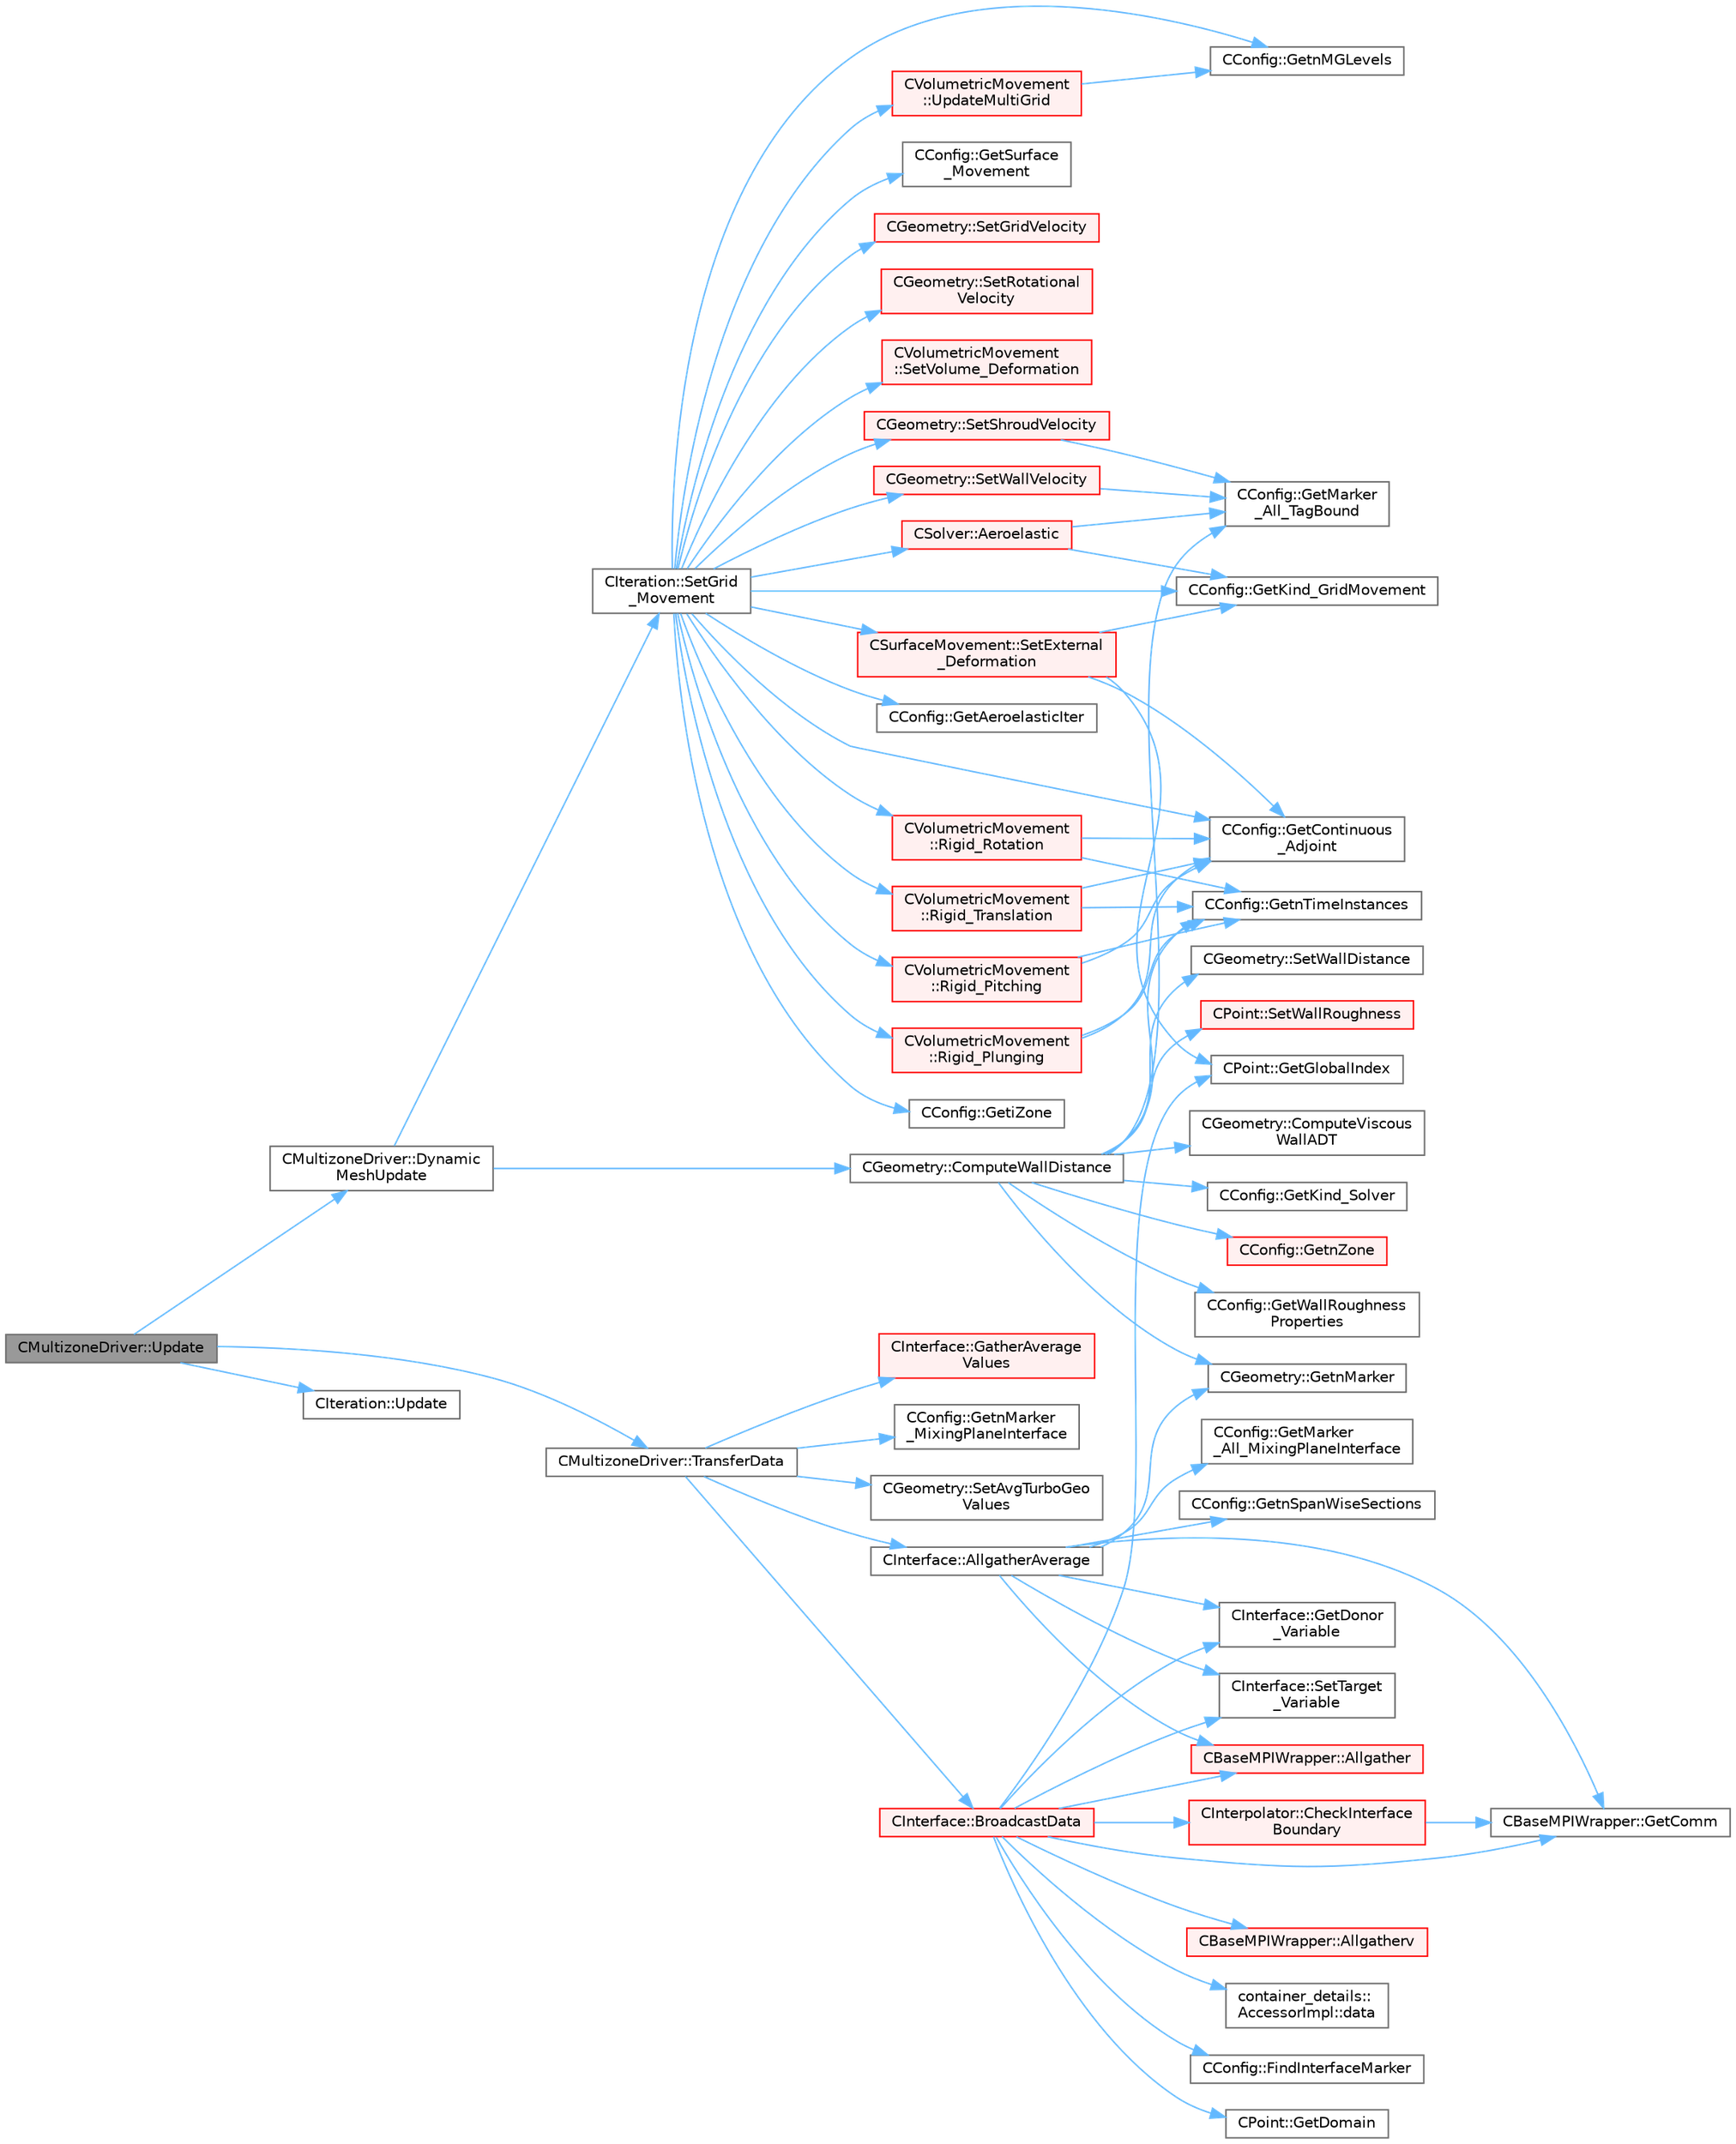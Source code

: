 digraph "CMultizoneDriver::Update"
{
 // LATEX_PDF_SIZE
  bgcolor="transparent";
  edge [fontname=Helvetica,fontsize=10,labelfontname=Helvetica,labelfontsize=10];
  node [fontname=Helvetica,fontsize=10,shape=box,height=0.2,width=0.4];
  rankdir="LR";
  Node1 [id="Node000001",label="CMultizoneDriver::Update",height=0.2,width=0.4,color="gray40", fillcolor="grey60", style="filled", fontcolor="black",tooltip="Update the dual-time solution within multiple zones."];
  Node1 -> Node2 [id="edge1_Node000001_Node000002",color="steelblue1",style="solid",tooltip=" "];
  Node2 [id="Node000002",label="CMultizoneDriver::Dynamic\lMeshUpdate",height=0.2,width=0.4,color="grey40", fillcolor="white", style="filled",URL="$classCMultizoneDriver.html#a9369ae70a2e529fa81cef90c3857f1c7",tooltip="Perform a dynamic mesh deformation, including grid velocity computation and update of the multigrid s..."];
  Node2 -> Node3 [id="edge2_Node000002_Node000003",color="steelblue1",style="solid",tooltip=" "];
  Node3 [id="Node000003",label="CGeometry::ComputeWallDistance",height=0.2,width=0.4,color="grey40", fillcolor="white", style="filled",URL="$classCGeometry.html#a284247f13458eb39bc678dff5e0c7112",tooltip="Compute the distances to the closest vertex on viscous walls over the entire domain."];
  Node3 -> Node4 [id="edge3_Node000003_Node000004",color="steelblue1",style="solid",tooltip=" "];
  Node4 [id="Node000004",label="CGeometry::ComputeViscous\lWallADT",height=0.2,width=0.4,color="grey40", fillcolor="white", style="filled",URL="$classCGeometry.html#ab6cdb13f2a66a34caccc70c4b3841cec",tooltip="Compute an ADT including the coordinates of all viscous markers."];
  Node3 -> Node5 [id="edge4_Node000003_Node000005",color="steelblue1",style="solid",tooltip=" "];
  Node5 [id="Node000005",label="CConfig::GetKind_Solver",height=0.2,width=0.4,color="grey40", fillcolor="white", style="filled",URL="$classCConfig.html#a77312cf52a5ba2cc1239b7cee6fce7a7",tooltip="Governing equations of the flow (it can be different from the run time equation)."];
  Node3 -> Node6 [id="edge5_Node000003_Node000006",color="steelblue1",style="solid",tooltip=" "];
  Node6 [id="Node000006",label="CConfig::GetMarker\l_All_TagBound",height=0.2,width=0.4,color="grey40", fillcolor="white", style="filled",URL="$classCConfig.html#ab8c9c1f45950a29355be4ff357049440",tooltip="Get the index of the surface defined in the geometry file."];
  Node3 -> Node7 [id="edge6_Node000003_Node000007",color="steelblue1",style="solid",tooltip=" "];
  Node7 [id="Node000007",label="CGeometry::GetnMarker",height=0.2,width=0.4,color="grey40", fillcolor="white", style="filled",URL="$classCGeometry.html#ad2f9fe832b72d5a032d709d25879bbd2",tooltip="Get number of markers."];
  Node3 -> Node8 [id="edge7_Node000003_Node000008",color="steelblue1",style="solid",tooltip=" "];
  Node8 [id="Node000008",label="CConfig::GetnTimeInstances",height=0.2,width=0.4,color="grey40", fillcolor="white", style="filled",URL="$classCConfig.html#a6ae9111090db52de2f8f07f77d6416d5",tooltip="Retrieves the number of periodic time instances for Harmonic Balance."];
  Node3 -> Node9 [id="edge8_Node000003_Node000009",color="steelblue1",style="solid",tooltip=" "];
  Node9 [id="Node000009",label="CConfig::GetnZone",height=0.2,width=0.4,color="red", fillcolor="#FFF0F0", style="filled",URL="$classCConfig.html#a39ff50a0f3deda9134f1c44b4d5053b7",tooltip="Gets the number of zones in the mesh file."];
  Node3 -> Node12 [id="edge9_Node000003_Node000012",color="steelblue1",style="solid",tooltip=" "];
  Node12 [id="Node000012",label="CConfig::GetWallRoughness\lProperties",height=0.2,width=0.4,color="grey40", fillcolor="white", style="filled",URL="$classCConfig.html#a894eb084ee6db70a6e274ac071c2a194",tooltip="Get the type of wall and roughness height on a wall boundary (Heatflux or Isothermal)."];
  Node3 -> Node13 [id="edge10_Node000003_Node000013",color="steelblue1",style="solid",tooltip=" "];
  Node13 [id="Node000013",label="CGeometry::SetWallDistance",height=0.2,width=0.4,color="grey40", fillcolor="white", style="filled",URL="$classCGeometry.html#aff06dccf3d6d20b51c62ff13443e23e3",tooltip="Reduce the wall distance based on an previously constructed ADT."];
  Node3 -> Node14 [id="edge11_Node000003_Node000014",color="steelblue1",style="solid",tooltip=" "];
  Node14 [id="Node000014",label="CPoint::SetWallRoughness",height=0.2,width=0.4,color="red", fillcolor="#FFF0F0", style="filled",URL="$classCPoint.html#a36442ada0dbc716be6e3c9222f9721df",tooltip="Set wall roughnesses according to stored closest wall information."];
  Node2 -> Node17 [id="edge12_Node000002_Node000017",color="steelblue1",style="solid",tooltip=" "];
  Node17 [id="Node000017",label="CIteration::SetGrid\l_Movement",height=0.2,width=0.4,color="grey40", fillcolor="white", style="filled",URL="$classCIteration.html#a7b36785762f6b0c214569b185b858b6c",tooltip="Updates the positions and grid velocities for dynamic meshes between physical time steps."];
  Node17 -> Node18 [id="edge13_Node000017_Node000018",color="steelblue1",style="solid",tooltip=" "];
  Node18 [id="Node000018",label="CSolver::Aeroelastic",height=0.2,width=0.4,color="red", fillcolor="#FFF0F0", style="filled",URL="$classCSolver.html#af130046f03f282501efef2c117af6ced",tooltip="Prepares and solves the aeroelastic equations."];
  Node18 -> Node22 [id="edge14_Node000018_Node000022",color="steelblue1",style="solid",tooltip=" "];
  Node22 [id="Node000022",label="CConfig::GetKind_GridMovement",height=0.2,width=0.4,color="grey40", fillcolor="white", style="filled",URL="$classCConfig.html#a050c7389c2d16a111890bb44dd7cbcea",tooltip="Get the type of dynamic mesh motion. Each zone gets a config file."];
  Node18 -> Node6 [id="edge15_Node000018_Node000006",color="steelblue1",style="solid",tooltip=" "];
  Node17 -> Node59 [id="edge16_Node000017_Node000059",color="steelblue1",style="solid",tooltip=" "];
  Node59 [id="Node000059",label="CConfig::GetAeroelasticIter",height=0.2,width=0.4,color="grey40", fillcolor="white", style="filled",URL="$classCConfig.html#a366bae67ff4380e178c4dc5dc50fcaad",tooltip="Aeroelastic solve every x inner iteration."];
  Node17 -> Node60 [id="edge17_Node000017_Node000060",color="steelblue1",style="solid",tooltip=" "];
  Node60 [id="Node000060",label="CConfig::GetContinuous\l_Adjoint",height=0.2,width=0.4,color="grey40", fillcolor="white", style="filled",URL="$classCConfig.html#a1eb754aa86fb8154bc9eefea616b7cf9",tooltip="Determines if problem is adjoint."];
  Node17 -> Node61 [id="edge18_Node000017_Node000061",color="steelblue1",style="solid",tooltip=" "];
  Node61 [id="Node000061",label="CConfig::GetiZone",height=0.2,width=0.4,color="grey40", fillcolor="white", style="filled",URL="$classCConfig.html#a1d6335b8fdef6fbcd9a08f7503d73ec1",tooltip="Provides the number of varaibles."];
  Node17 -> Node22 [id="edge19_Node000017_Node000022",color="steelblue1",style="solid",tooltip=" "];
  Node17 -> Node62 [id="edge20_Node000017_Node000062",color="steelblue1",style="solid",tooltip=" "];
  Node62 [id="Node000062",label="CConfig::GetnMGLevels",height=0.2,width=0.4,color="grey40", fillcolor="white", style="filled",URL="$classCConfig.html#a15a61a6f9a1d415c3509018f4916c5c1",tooltip="Get the number of multigrid levels."];
  Node17 -> Node63 [id="edge21_Node000017_Node000063",color="steelblue1",style="solid",tooltip=" "];
  Node63 [id="Node000063",label="CConfig::GetSurface\l_Movement",height=0.2,width=0.4,color="grey40", fillcolor="white", style="filled",URL="$classCConfig.html#a7da84ee925f437bd635bead56d822df9",tooltip="Get information about deforming markers."];
  Node17 -> Node64 [id="edge22_Node000017_Node000064",color="steelblue1",style="solid",tooltip=" "];
  Node64 [id="Node000064",label="CVolumetricMovement\l::Rigid_Pitching",height=0.2,width=0.4,color="red", fillcolor="#FFF0F0", style="filled",URL="$classCVolumetricMovement.html#a9806afa50b53c60376844053db15420c",tooltip="Unsteady pitching grid movement using rigid mesh motion."];
  Node64 -> Node60 [id="edge23_Node000064_Node000060",color="steelblue1",style="solid",tooltip=" "];
  Node64 -> Node8 [id="edge24_Node000064_Node000008",color="steelblue1",style="solid",tooltip=" "];
  Node17 -> Node82 [id="edge25_Node000017_Node000082",color="steelblue1",style="solid",tooltip=" "];
  Node82 [id="Node000082",label="CVolumetricMovement\l::Rigid_Plunging",height=0.2,width=0.4,color="red", fillcolor="#FFF0F0", style="filled",URL="$classCVolumetricMovement.html#a886e5096f246aec19af2b98bad3e39b2",tooltip="Unsteady plunging grid movement using rigid mesh motion."];
  Node82 -> Node60 [id="edge26_Node000082_Node000060",color="steelblue1",style="solid",tooltip=" "];
  Node82 -> Node8 [id="edge27_Node000082_Node000008",color="steelblue1",style="solid",tooltip=" "];
  Node17 -> Node88 [id="edge28_Node000017_Node000088",color="steelblue1",style="solid",tooltip=" "];
  Node88 [id="Node000088",label="CVolumetricMovement\l::Rigid_Rotation",height=0.2,width=0.4,color="red", fillcolor="#FFF0F0", style="filled",URL="$classCVolumetricMovement.html#a316597f05a787ca1b683aba66214110b",tooltip="Unsteady grid movement using rigid mesh rotation."];
  Node88 -> Node60 [id="edge29_Node000088_Node000060",color="steelblue1",style="solid",tooltip=" "];
  Node88 -> Node8 [id="edge30_Node000088_Node000008",color="steelblue1",style="solid",tooltip=" "];
  Node17 -> Node89 [id="edge31_Node000017_Node000089",color="steelblue1",style="solid",tooltip=" "];
  Node89 [id="Node000089",label="CVolumetricMovement\l::Rigid_Translation",height=0.2,width=0.4,color="red", fillcolor="#FFF0F0", style="filled",URL="$classCVolumetricMovement.html#a00368e3044dd07d74e1fafdc11980644",tooltip="Unsteady translational grid movement using rigid mesh motion."];
  Node89 -> Node60 [id="edge32_Node000089_Node000060",color="steelblue1",style="solid",tooltip=" "];
  Node89 -> Node8 [id="edge33_Node000089_Node000008",color="steelblue1",style="solid",tooltip=" "];
  Node17 -> Node93 [id="edge34_Node000017_Node000093",color="steelblue1",style="solid",tooltip=" "];
  Node93 [id="Node000093",label="CSurfaceMovement::SetExternal\l_Deformation",height=0.2,width=0.4,color="red", fillcolor="#FFF0F0", style="filled",URL="$classCSurfaceMovement.html#a575ff545fe6de6e84fb8fed8e1615edb",tooltip="Set any surface deformationsbased on an input file."];
  Node93 -> Node60 [id="edge35_Node000093_Node000060",color="steelblue1",style="solid",tooltip=" "];
  Node93 -> Node95 [id="edge36_Node000093_Node000095",color="steelblue1",style="solid",tooltip=" "];
  Node95 [id="Node000095",label="CPoint::GetGlobalIndex",height=0.2,width=0.4,color="grey40", fillcolor="white", style="filled",URL="$classCPoint.html#a8a53865a92d645b1b74c4d817b4aae10",tooltip="Get the global index in a parallel computation."];
  Node93 -> Node22 [id="edge37_Node000093_Node000022",color="steelblue1",style="solid",tooltip=" "];
  Node17 -> Node102 [id="edge38_Node000017_Node000102",color="steelblue1",style="solid",tooltip=" "];
  Node102 [id="Node000102",label="CGeometry::SetGridVelocity",height=0.2,width=0.4,color="red", fillcolor="#FFF0F0", style="filled",URL="$classCGeometry.html#a028f9dcd1a8095e668f6ae461eb8887b",tooltip="Set the grid velocity via finite differencing at each node."];
  Node17 -> Node105 [id="edge39_Node000017_Node000105",color="steelblue1",style="solid",tooltip=" "];
  Node105 [id="Node000105",label="CGeometry::SetRotational\lVelocity",height=0.2,width=0.4,color="red", fillcolor="#FFF0F0", style="filled",URL="$classCGeometry.html#aafa0ebc29ceb133ff38f80b9b62d4ea5",tooltip="Set cartesian grid velocity based on rotational speed and axis."];
  Node17 -> Node106 [id="edge40_Node000017_Node000106",color="steelblue1",style="solid",tooltip=" "];
  Node106 [id="Node000106",label="CGeometry::SetShroudVelocity",height=0.2,width=0.4,color="red", fillcolor="#FFF0F0", style="filled",URL="$classCGeometry.html#a1be6afa2de8b9d2b65e48257f28d069b",tooltip="Set the rotational velocity of the points on the shroud markers to 0."];
  Node106 -> Node6 [id="edge41_Node000106_Node000006",color="steelblue1",style="solid",tooltip=" "];
  Node17 -> Node109 [id="edge42_Node000017_Node000109",color="steelblue1",style="solid",tooltip=" "];
  Node109 [id="Node000109",label="CVolumetricMovement\l::SetVolume_Deformation",height=0.2,width=0.4,color="red", fillcolor="#FFF0F0", style="filled",URL="$classCVolumetricMovement.html#a96c9dadafe051a2479ef4ec4b51adb04",tooltip="Grid deformation using the spring analogy method."];
  Node17 -> Node229 [id="edge43_Node000017_Node000229",color="steelblue1",style="solid",tooltip=" "];
  Node229 [id="Node000229",label="CGeometry::SetWallVelocity",height=0.2,width=0.4,color="red", fillcolor="#FFF0F0", style="filled",URL="$classCGeometry.html#a56af72c0e00cf908f1ce883c4b0c8028",tooltip="Set the translational/rotational velocity for all moving walls."];
  Node229 -> Node6 [id="edge44_Node000229_Node000006",color="steelblue1",style="solid",tooltip=" "];
  Node17 -> Node235 [id="edge45_Node000017_Node000235",color="steelblue1",style="solid",tooltip=" "];
  Node235 [id="Node000235",label="CVolumetricMovement\l::UpdateMultiGrid",height=0.2,width=0.4,color="red", fillcolor="#FFF0F0", style="filled",URL="$classCVolumetricMovement.html#a1cb59d54bb326eb7c09729cfac0c398a",tooltip="Update the coarse multigrid levels after the grid movement."];
  Node235 -> Node62 [id="edge46_Node000235_Node000062",color="steelblue1",style="solid",tooltip=" "];
  Node1 -> Node239 [id="edge47_Node000001_Node000239",color="steelblue1",style="solid",tooltip=" "];
  Node239 [id="Node000239",label="CMultizoneDriver::TransferData",height=0.2,width=0.4,color="grey40", fillcolor="white", style="filled",URL="$classCMultizoneDriver.html#ac25d737397546e3a311a6c286a9ce773",tooltip="Routine to provide all the desired physical transfers between the different zones during one iteratio..."];
  Node239 -> Node240 [id="edge48_Node000239_Node000240",color="steelblue1",style="solid",tooltip=" "];
  Node240 [id="Node000240",label="CInterface::AllgatherAverage",height=0.2,width=0.4,color="grey40", fillcolor="white", style="filled",URL="$classCInterface.html#a10f9026b7a38a20c9b7c54ff199e7e8d",tooltip="Interpolate data and scatter it into different processors, for matching meshes."];
  Node240 -> Node241 [id="edge49_Node000240_Node000241",color="steelblue1",style="solid",tooltip=" "];
  Node241 [id="Node000241",label="CBaseMPIWrapper::Allgather",height=0.2,width=0.4,color="red", fillcolor="#FFF0F0", style="filled",URL="$classCBaseMPIWrapper.html#a137ef06ade0c4f94d2a61f9b8817b6a7",tooltip=" "];
  Node240 -> Node115 [id="edge50_Node000240_Node000115",color="steelblue1",style="solid",tooltip=" "];
  Node115 [id="Node000115",label="CBaseMPIWrapper::GetComm",height=0.2,width=0.4,color="grey40", fillcolor="white", style="filled",URL="$classCBaseMPIWrapper.html#a8154391fc3522954802889d81d4ef5da",tooltip=" "];
  Node240 -> Node242 [id="edge51_Node000240_Node000242",color="steelblue1",style="solid",tooltip=" "];
  Node242 [id="Node000242",label="CInterface::GetDonor\l_Variable",height=0.2,width=0.4,color="grey40", fillcolor="white", style="filled",URL="$classCInterface.html#abbdcd48b9802aba655ddc915db8fb2e7",tooltip="A virtual member."];
  Node240 -> Node243 [id="edge52_Node000240_Node000243",color="steelblue1",style="solid",tooltip=" "];
  Node243 [id="Node000243",label="CConfig::GetMarker\l_All_MixingPlaneInterface",height=0.2,width=0.4,color="grey40", fillcolor="white", style="filled",URL="$classCConfig.html#a79a211ef7e741205f476798d1f144910",tooltip="Get the MixingPlane interface information for a marker val_marker."];
  Node240 -> Node7 [id="edge53_Node000240_Node000007",color="steelblue1",style="solid",tooltip=" "];
  Node240 -> Node244 [id="edge54_Node000240_Node000244",color="steelblue1",style="solid",tooltip=" "];
  Node244 [id="Node000244",label="CConfig::GetnSpanWiseSections",height=0.2,width=0.4,color="grey40", fillcolor="white", style="filled",URL="$classCConfig.html#a50c6d8787325e09d732ecb9c4af96e93",tooltip="number span-wise sections to compute 3D BC and performance for turbomachinery."];
  Node240 -> Node245 [id="edge55_Node000240_Node000245",color="steelblue1",style="solid",tooltip=" "];
  Node245 [id="Node000245",label="CInterface::SetTarget\l_Variable",height=0.2,width=0.4,color="grey40", fillcolor="white", style="filled",URL="$classCInterface.html#ab0acd2300d065c1f6018f4e516104ca5",tooltip="A virtual member."];
  Node239 -> Node246 [id="edge56_Node000239_Node000246",color="steelblue1",style="solid",tooltip=" "];
  Node246 [id="Node000246",label="CInterface::BroadcastData",height=0.2,width=0.4,color="red", fillcolor="#FFF0F0", style="filled",URL="$classCInterface.html#ae96b2c6b2dda67461705d7ef160c289d",tooltip="Interpolate data and broadcast it into all processors, for nonmatching meshes."];
  Node246 -> Node241 [id="edge57_Node000246_Node000241",color="steelblue1",style="solid",tooltip=" "];
  Node246 -> Node247 [id="edge58_Node000246_Node000247",color="steelblue1",style="solid",tooltip=" "];
  Node247 [id="Node000247",label="CBaseMPIWrapper::Allgatherv",height=0.2,width=0.4,color="red", fillcolor="#FFF0F0", style="filled",URL="$classCBaseMPIWrapper.html#a1c8c3f6d23fd0833c8cd8ef23b0beded",tooltip=" "];
  Node246 -> Node248 [id="edge59_Node000246_Node000248",color="steelblue1",style="solid",tooltip=" "];
  Node248 [id="Node000248",label="CInterpolator::CheckInterface\lBoundary",height=0.2,width=0.4,color="red", fillcolor="#FFF0F0", style="filled",URL="$classCInterpolator.html#a9c2a32da64f71f2a572432aea04a74bf",tooltip="Check whether an interface should be processed or not, i.e. if it is part of the zones."];
  Node248 -> Node115 [id="edge60_Node000248_Node000115",color="steelblue1",style="solid",tooltip=" "];
  Node246 -> Node215 [id="edge61_Node000246_Node000215",color="steelblue1",style="solid",tooltip=" "];
  Node215 [id="Node000215",label="container_details::\lAccessorImpl::data",height=0.2,width=0.4,color="grey40", fillcolor="white", style="filled",URL="$classcontainer__details_1_1AccessorImpl.html#a25b798e6041a085aa19399d0047b6a91",tooltip=" "];
  Node246 -> Node249 [id="edge62_Node000246_Node000249",color="steelblue1",style="solid",tooltip=" "];
  Node249 [id="Node000249",label="CConfig::FindInterfaceMarker",height=0.2,width=0.4,color="grey40", fillcolor="white", style="filled",URL="$classCConfig.html#a662505c242a7c84016e6f58467501908",tooltip="Find the marker index (if any) that is part of a given interface pair."];
  Node246 -> Node115 [id="edge63_Node000246_Node000115",color="steelblue1",style="solid",tooltip=" "];
  Node246 -> Node226 [id="edge64_Node000246_Node000226",color="steelblue1",style="solid",tooltip=" "];
  Node226 [id="Node000226",label="CPoint::GetDomain",height=0.2,width=0.4,color="grey40", fillcolor="white", style="filled",URL="$classCPoint.html#aa58a27b602e47ddcad22ae74a5c6bc81",tooltip="For parallel computation, its indicates if a point must be computed or not."];
  Node246 -> Node242 [id="edge65_Node000246_Node000242",color="steelblue1",style="solid",tooltip=" "];
  Node246 -> Node95 [id="edge66_Node000246_Node000095",color="steelblue1",style="solid",tooltip=" "];
  Node246 -> Node245 [id="edge67_Node000246_Node000245",color="steelblue1",style="solid",tooltip=" "];
  Node239 -> Node254 [id="edge68_Node000239_Node000254",color="steelblue1",style="solid",tooltip=" "];
  Node254 [id="Node000254",label="CInterface::GatherAverage\lValues",height=0.2,width=0.4,color="red", fillcolor="#FFF0F0", style="filled",URL="$classCInterface.html#ae4c7e8855cd35cc5c7e54bcbb8b67cea",tooltip="Interpolate data and scatter it into different processors, for matching meshes."];
  Node239 -> Node256 [id="edge69_Node000239_Node000256",color="steelblue1",style="solid",tooltip=" "];
  Node256 [id="Node000256",label="CConfig::GetnMarker\l_MixingPlaneInterface",height=0.2,width=0.4,color="grey40", fillcolor="white", style="filled",URL="$classCConfig.html#a38277e9b0c9252428b03869b4c3c9ca6",tooltip="number mixing plane interface specified from config file."];
  Node239 -> Node257 [id="edge70_Node000239_Node000257",color="steelblue1",style="solid",tooltip=" "];
  Node257 [id="Node000257",label="CGeometry::SetAvgTurboGeo\lValues",height=0.2,width=0.4,color="grey40", fillcolor="white", style="filled",URL="$classCGeometry.html#acfca152d8de902a7e8bf9e9a56db865c",tooltip="Store all the turboperformance in the solver in ZONE_0."];
  Node1 -> Node258 [id="edge71_Node000001_Node000258",color="steelblue1",style="solid",tooltip=" "];
  Node258 [id="Node000258",label="CIteration::Update",height=0.2,width=0.4,color="grey40", fillcolor="white", style="filled",URL="$classCIteration.html#a260de149dc3e6e94868fc5153f19d747",tooltip="A virtual member."];
}
